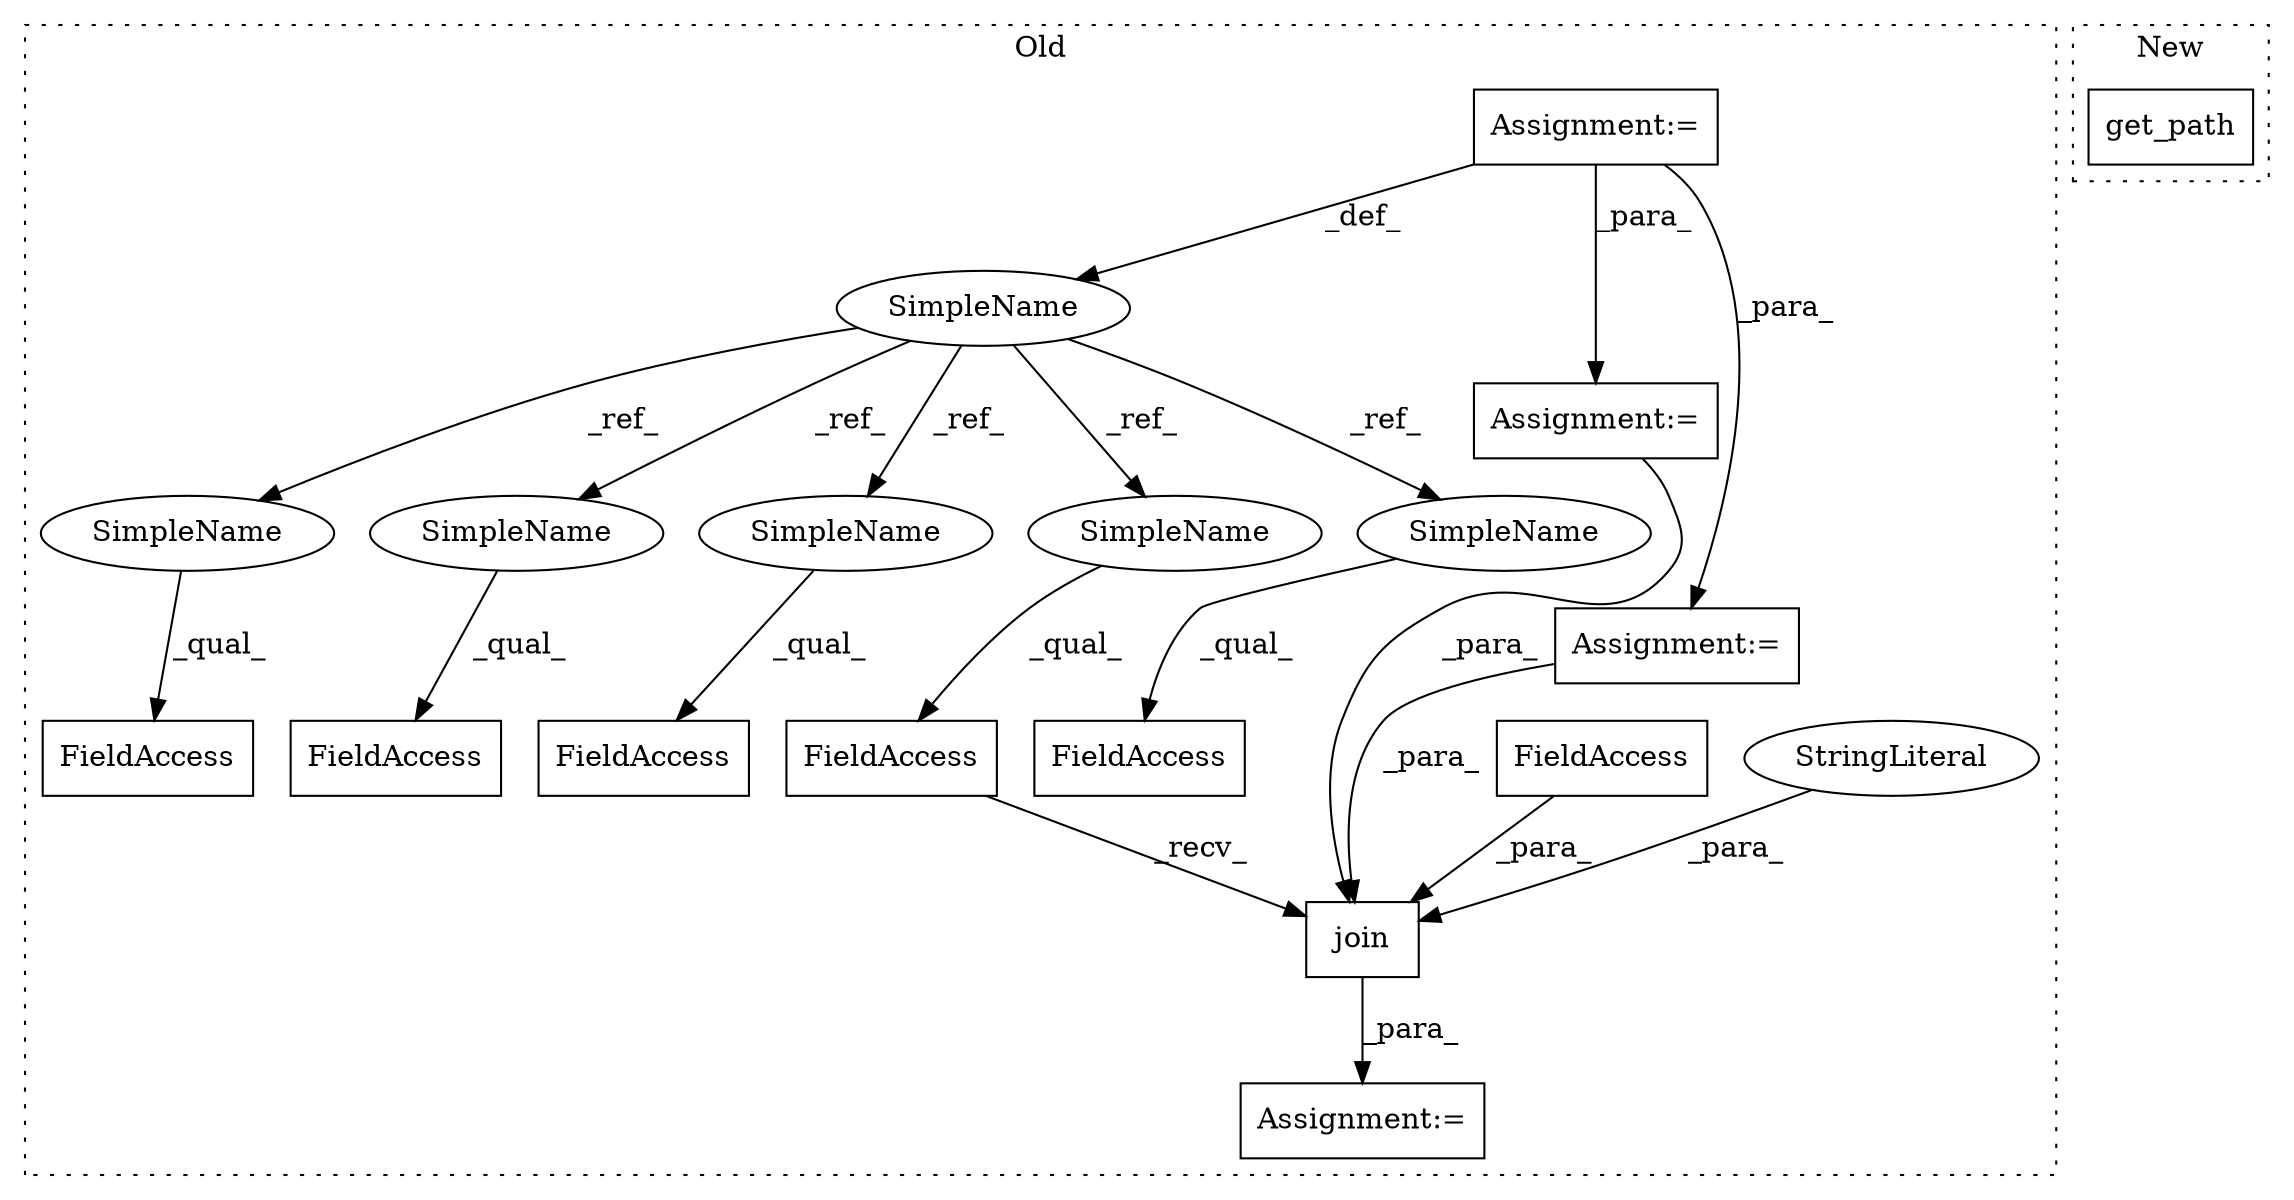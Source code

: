 digraph G {
subgraph cluster0 {
1 [label="join" a="32" s="1554,1591" l="5,1" shape="box"];
3 [label="FieldAccess" a="22" s="1546" l="7" shape="box"];
4 [label="StringLiteral" a="45" s="1564" l="8" shape="ellipse"];
5 [label="FieldAccess" a="22" s="1573" l="18" shape="box"];
6 [label="SimpleName" a="42" s="1100" l="2" shape="ellipse"];
7 [label="FieldAccess" a="22" s="1381" l="7" shape="box"];
8 [label="FieldAccess" a="22" s="1321" l="7" shape="box"];
9 [label="FieldAccess" a="22" s="1441" l="7" shape="box"];
10 [label="FieldAccess" a="22" s="1203" l="7" shape="box"];
11 [label="Assignment:=" a="7" s="1545" l="1" shape="box"];
12 [label="Assignment:=" a="7" s="1100" l="2" shape="box"];
13 [label="Assignment:=" a="7" s="1300" l="1" shape="box"];
14 [label="Assignment:=" a="7" s="1202" l="1" shape="box"];
15 [label="SimpleName" a="42" s="1203" l="2" shape="ellipse"];
16 [label="SimpleName" a="42" s="1441" l="2" shape="ellipse"];
17 [label="SimpleName" a="42" s="1321" l="2" shape="ellipse"];
18 [label="SimpleName" a="42" s="1546" l="2" shape="ellipse"];
19 [label="SimpleName" a="42" s="1381" l="2" shape="ellipse"];
label = "Old";
style="dotted";
}
subgraph cluster1 {
2 [label="get_path" a="32" s="2990,3031" l="9,1" shape="box"];
label = "New";
style="dotted";
}
1 -> 11 [label="_para_"];
3 -> 1 [label="_recv_"];
4 -> 1 [label="_para_"];
5 -> 1 [label="_para_"];
6 -> 17 [label="_ref_"];
6 -> 16 [label="_ref_"];
6 -> 15 [label="_ref_"];
6 -> 18 [label="_ref_"];
6 -> 19 [label="_ref_"];
12 -> 13 [label="_para_"];
12 -> 14 [label="_para_"];
12 -> 6 [label="_def_"];
13 -> 1 [label="_para_"];
14 -> 1 [label="_para_"];
15 -> 10 [label="_qual_"];
16 -> 9 [label="_qual_"];
17 -> 8 [label="_qual_"];
18 -> 3 [label="_qual_"];
19 -> 7 [label="_qual_"];
}
